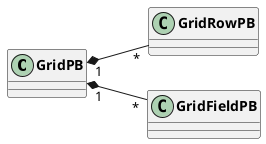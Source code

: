 @startuml
skinparam classFontStyle Bold
skinparam ActivityBackgroundColor Silver
skinparam ActivityBorderColor DimGray
left to right direction

GridPB  "1" *-- "*" GridRowPB
GridPB  "1" *-- "*" GridFieldPB

@enduml